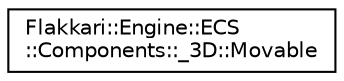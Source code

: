 digraph "Graphical Class Hierarchy"
{
 // LATEX_PDF_SIZE
  edge [fontname="Helvetica",fontsize="10",labelfontname="Helvetica",labelfontsize="10"];
  node [fontname="Helvetica",fontsize="10",shape=record];
  rankdir="LR";
  Node0 [label="Flakkari::Engine::ECS\l::Components::_3D::Movable",height=0.2,width=0.4,color="black", fillcolor="white", style="filled",URL="$d5/db5/structFlakkari_1_1Engine_1_1ECS_1_1Components_1_1__3D_1_1Movable.html",tooltip="Movable component for 3D entities."];
}
